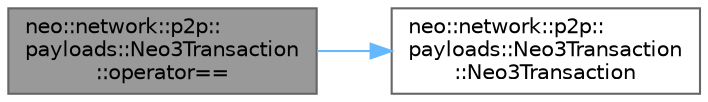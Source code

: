 digraph "neo::network::p2p::payloads::Neo3Transaction::operator=="
{
 // LATEX_PDF_SIZE
  bgcolor="transparent";
  edge [fontname=Helvetica,fontsize=10,labelfontname=Helvetica,labelfontsize=10];
  node [fontname=Helvetica,fontsize=10,shape=box,height=0.2,width=0.4];
  rankdir="LR";
  Node1 [id="Node000001",label="neo::network::p2p::\lpayloads::Neo3Transaction\l::operator==",height=0.2,width=0.4,color="gray40", fillcolor="grey60", style="filled", fontcolor="black",tooltip="Verifies the transaction."];
  Node1 -> Node2 [id="edge1_Node000001_Node000002",color="steelblue1",style="solid",tooltip=" "];
  Node2 [id="Node000002",label="neo::network::p2p::\lpayloads::Neo3Transaction\l::Neo3Transaction",height=0.2,width=0.4,color="grey40", fillcolor="white", style="filled",URL="$classneo_1_1network_1_1p2p_1_1payloads_1_1_neo3_transaction.html#a216b8501c33402db6165285d460a3e6f",tooltip="Constructs an empty Neo3Transaction."];
}
